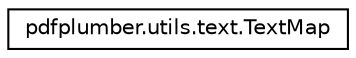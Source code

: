 digraph "Graphical Class Hierarchy"
{
 // LATEX_PDF_SIZE
  edge [fontname="Helvetica",fontsize="10",labelfontname="Helvetica",labelfontsize="10"];
  node [fontname="Helvetica",fontsize="10",shape=record];
  rankdir="LR";
  Node0 [label="pdfplumber.utils.text.TextMap",height=0.2,width=0.4,color="black", fillcolor="white", style="filled",URL="$classpdfplumber_1_1utils_1_1text_1_1TextMap.html",tooltip=" "];
}
